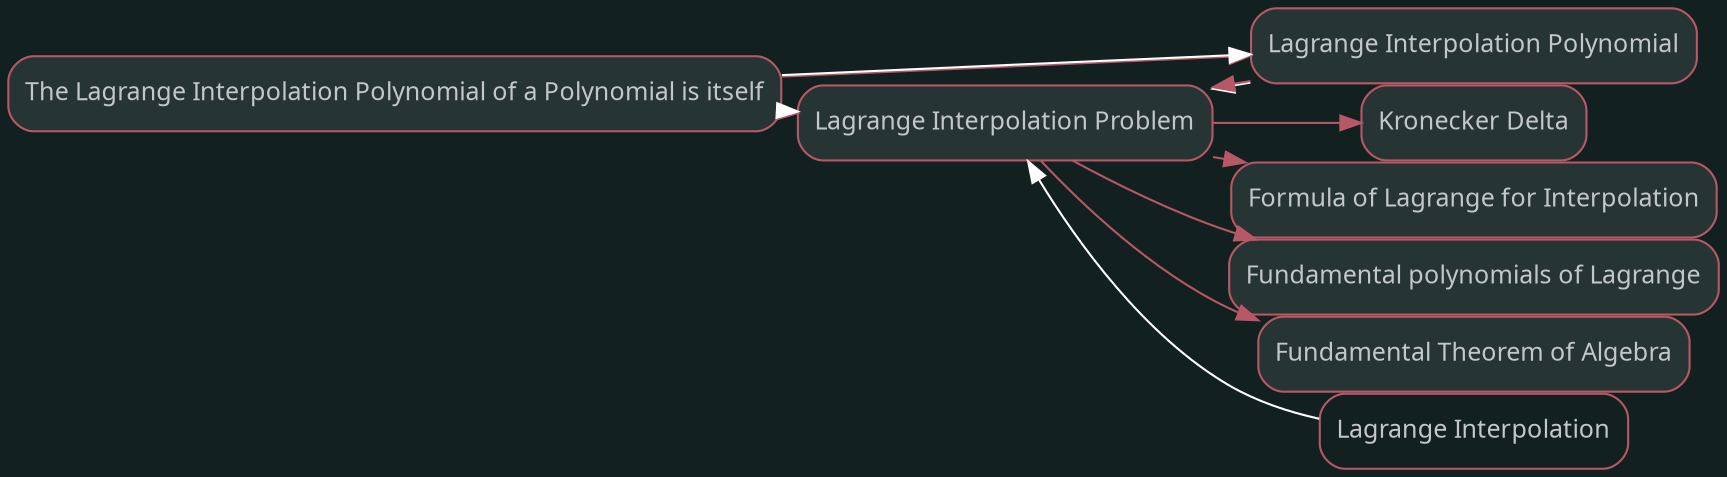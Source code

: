 digraph "The Lagrange Interpolation Polynomial of a Polynomial is itself" {graph [nodesep=0,ranksep=0,rankdir="LR",bgcolor="#132020"];node [shape="rectangle",style="rounded,filled",fontname="sans",fontsize="12px",labelfontname="sans",color="#b75867",fillcolor="#273434",fontcolor="#c4c7c7"];"The Lagrange Interpolation Polynomial of a Polynomial is itself" [label="The Lagrange Interpolation Polynomial of a Polynomial is itself",tooltip="The Lagrange Interpolation Polynomial of a Polynomial is itself",URL="../The Lagrange Interpolation Polynomial of a Polynomial is itself.html",target="_parent"];"Lagrange Interpolation Problem" [label="Lagrange Interpolation Problem",tooltip="Lagrange Interpolation Problem",URL="../Lagrange Interpolation Problem.html",target="_parent"];"Lagrange Interpolation Polynomial" [label="Lagrange Interpolation Polynomial",tooltip="Lagrange Interpolation Polynomial",URL="../Lagrange Interpolation Polynomial.html",target="_parent"];subgraph "Forward The Lagrange Interpolation Polynomial of a Polynomial is itself" {edge [color="#b75867"];"The Lagrange Interpolation Polynomial of a Polynomial is itself" -> "Lagrange Interpolation Problem";"The Lagrange Interpolation Polynomial of a Polynomial is itself" -> "Lagrange Interpolation Polynomial";}
node [shape="rectangle",style="rounded",fontname="sans",fontsize="12px",labelfontname="sans",color="#b75867",fillcolor="#FFFFFF",fontcolor="#c4c7c7"];subgraph "Backward The Lagrange Interpolation Polynomial of a Polynomial is itself" {edge [dir="back",color="#FFFFFF"];}node [shape="rectangle",style="rounded,filled",fontname="sans",fontsize="12px",labelfontname="sans",color="#b75867",fillcolor="#273434",fontcolor="#c4c7c7"];"Lagrange Interpolation Problem" [label="Lagrange Interpolation Problem",tooltip="Lagrange Interpolation Problem",URL="../Lagrange Interpolation Problem.html",target="_parent"];"Kronecker Delta" [label="Kronecker Delta",tooltip="Kronecker Delta",URL="../Kronecker Delta.html",target="_parent"];"Formula of Lagrange for Interpolation" [label="Formula of Lagrange for Interpolation",tooltip="Formula of Lagrange for Interpolation",URL="../Formula of Lagrange for Interpolation.html",target="_parent"];"Fundamental polynomials of Lagrange" [label="Fundamental polynomials of Lagrange",tooltip="Fundamental polynomials of Lagrange",URL="../Fundamental polynomials of Lagrange.html",target="_parent"];"Fundamental Theorem of Algebra" [label="Fundamental Theorem of Algebra",tooltip="Fundamental Theorem of Algebra",URL="../Fundamental Theorem of Algebra.html",target="_parent"];subgraph "Forward Lagrange Interpolation Problem" {edge [color="#b75867"];"Lagrange Interpolation Problem" -> "Kronecker Delta";"Lagrange Interpolation Problem" -> "Formula of Lagrange for Interpolation";"Lagrange Interpolation Problem" -> "Fundamental polynomials of Lagrange";"Lagrange Interpolation Problem" -> "Fundamental Theorem of Algebra";}
node [shape="rectangle",style="rounded",fontname="sans",fontsize="12px",labelfontname="sans",color="#b75867",fillcolor="#FFFFFF",fontcolor="#c4c7c7"];"Lagrange Interpolation Polynomial" [label="Lagrange Interpolation Polynomial",tooltip="Lagrange Interpolation Polynomial",URL="../Lagrange Interpolation Polynomial.html",target="_parent"];"Lagrange Interpolation" [label="Lagrange Interpolation",tooltip="Lagrange Interpolation",URL="../Lagrange Interpolation.html",target="_parent"];"The Lagrange Interpolation Polynomial of a Polynomial is itself" [label="The Lagrange Interpolation Polynomial of a Polynomial is itself",tooltip="The Lagrange Interpolation Polynomial of a Polynomial is itself",URL="../The Lagrange Interpolation Polynomial of a Polynomial is itself.html",target="_parent"];subgraph "Backward Lagrange Interpolation Problem" {edge [dir="back",color="#FFFFFF"];"Lagrange Interpolation Problem" -> "Lagrange Interpolation Polynomial";"Lagrange Interpolation Problem" -> "Lagrange Interpolation";"Lagrange Interpolation Problem" -> "The Lagrange Interpolation Polynomial of a Polynomial is itself";}node [shape="rectangle",style="rounded,filled",fontname="sans",fontsize="12px",labelfontname="sans",color="#b75867",fillcolor="#273434",fontcolor="#c4c7c7"];"Lagrange Interpolation Polynomial" [label="Lagrange Interpolation Polynomial",tooltip="Lagrange Interpolation Polynomial",URL="../Lagrange Interpolation Polynomial.html",target="_parent"];"Lagrange Interpolation Problem" [label="Lagrange Interpolation Problem",tooltip="Lagrange Interpolation Problem",URL="../Lagrange Interpolation Problem.html",target="_parent"];subgraph "Forward Lagrange Interpolation Polynomial" {edge [color="#b75867"];"Lagrange Interpolation Polynomial" -> "Lagrange Interpolation Problem";}
node [shape="rectangle",style="rounded",fontname="sans",fontsize="12px",labelfontname="sans",color="#b75867",fillcolor="#FFFFFF",fontcolor="#c4c7c7"];"The Lagrange Interpolation Polynomial of a Polynomial is itself" [label="The Lagrange Interpolation Polynomial of a Polynomial is itself",tooltip="The Lagrange Interpolation Polynomial of a Polynomial is itself",URL="../The Lagrange Interpolation Polynomial of a Polynomial is itself.html",target="_parent"];subgraph "Backward Lagrange Interpolation Polynomial" {edge [dir="back",color="#FFFFFF"];"Lagrange Interpolation Polynomial" -> "The Lagrange Interpolation Polynomial of a Polynomial is itself";}}